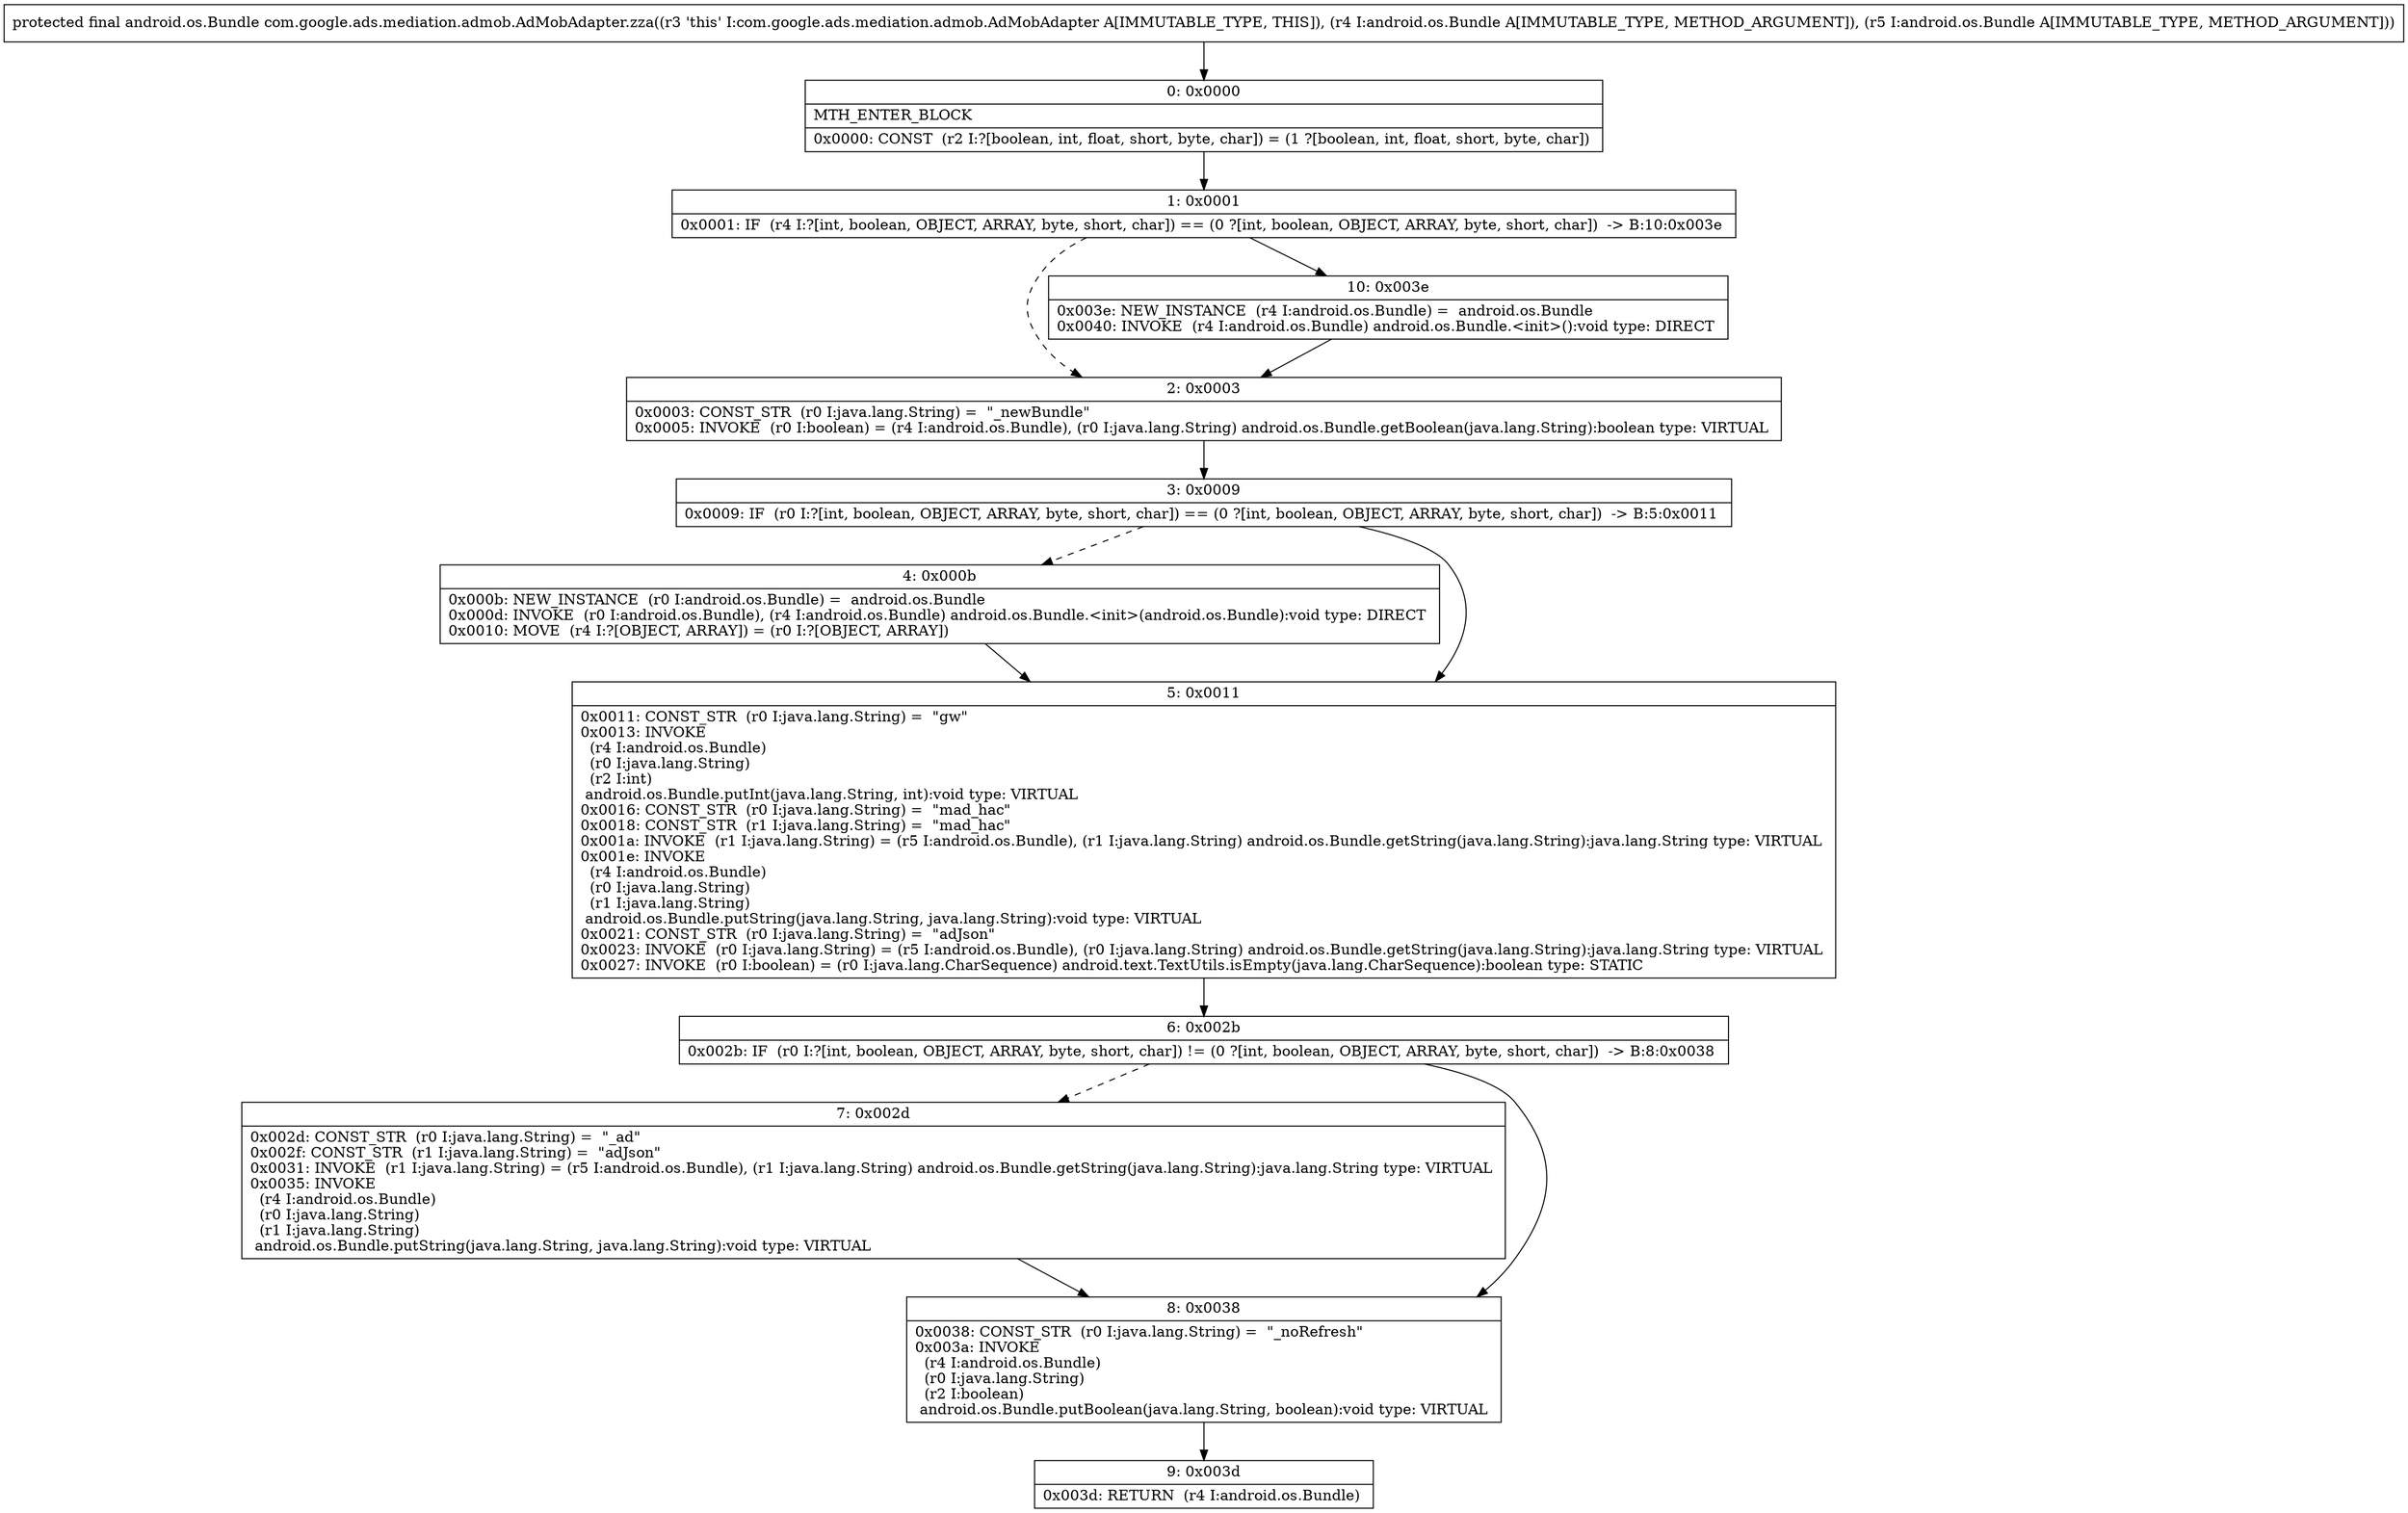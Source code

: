 digraph "CFG forcom.google.ads.mediation.admob.AdMobAdapter.zza(Landroid\/os\/Bundle;Landroid\/os\/Bundle;)Landroid\/os\/Bundle;" {
Node_0 [shape=record,label="{0\:\ 0x0000|MTH_ENTER_BLOCK\l|0x0000: CONST  (r2 I:?[boolean, int, float, short, byte, char]) = (1 ?[boolean, int, float, short, byte, char]) \l}"];
Node_1 [shape=record,label="{1\:\ 0x0001|0x0001: IF  (r4 I:?[int, boolean, OBJECT, ARRAY, byte, short, char]) == (0 ?[int, boolean, OBJECT, ARRAY, byte, short, char])  \-\> B:10:0x003e \l}"];
Node_2 [shape=record,label="{2\:\ 0x0003|0x0003: CONST_STR  (r0 I:java.lang.String) =  \"_newBundle\" \l0x0005: INVOKE  (r0 I:boolean) = (r4 I:android.os.Bundle), (r0 I:java.lang.String) android.os.Bundle.getBoolean(java.lang.String):boolean type: VIRTUAL \l}"];
Node_3 [shape=record,label="{3\:\ 0x0009|0x0009: IF  (r0 I:?[int, boolean, OBJECT, ARRAY, byte, short, char]) == (0 ?[int, boolean, OBJECT, ARRAY, byte, short, char])  \-\> B:5:0x0011 \l}"];
Node_4 [shape=record,label="{4\:\ 0x000b|0x000b: NEW_INSTANCE  (r0 I:android.os.Bundle) =  android.os.Bundle \l0x000d: INVOKE  (r0 I:android.os.Bundle), (r4 I:android.os.Bundle) android.os.Bundle.\<init\>(android.os.Bundle):void type: DIRECT \l0x0010: MOVE  (r4 I:?[OBJECT, ARRAY]) = (r0 I:?[OBJECT, ARRAY]) \l}"];
Node_5 [shape=record,label="{5\:\ 0x0011|0x0011: CONST_STR  (r0 I:java.lang.String) =  \"gw\" \l0x0013: INVOKE  \l  (r4 I:android.os.Bundle)\l  (r0 I:java.lang.String)\l  (r2 I:int)\l android.os.Bundle.putInt(java.lang.String, int):void type: VIRTUAL \l0x0016: CONST_STR  (r0 I:java.lang.String) =  \"mad_hac\" \l0x0018: CONST_STR  (r1 I:java.lang.String) =  \"mad_hac\" \l0x001a: INVOKE  (r1 I:java.lang.String) = (r5 I:android.os.Bundle), (r1 I:java.lang.String) android.os.Bundle.getString(java.lang.String):java.lang.String type: VIRTUAL \l0x001e: INVOKE  \l  (r4 I:android.os.Bundle)\l  (r0 I:java.lang.String)\l  (r1 I:java.lang.String)\l android.os.Bundle.putString(java.lang.String, java.lang.String):void type: VIRTUAL \l0x0021: CONST_STR  (r0 I:java.lang.String) =  \"adJson\" \l0x0023: INVOKE  (r0 I:java.lang.String) = (r5 I:android.os.Bundle), (r0 I:java.lang.String) android.os.Bundle.getString(java.lang.String):java.lang.String type: VIRTUAL \l0x0027: INVOKE  (r0 I:boolean) = (r0 I:java.lang.CharSequence) android.text.TextUtils.isEmpty(java.lang.CharSequence):boolean type: STATIC \l}"];
Node_6 [shape=record,label="{6\:\ 0x002b|0x002b: IF  (r0 I:?[int, boolean, OBJECT, ARRAY, byte, short, char]) != (0 ?[int, boolean, OBJECT, ARRAY, byte, short, char])  \-\> B:8:0x0038 \l}"];
Node_7 [shape=record,label="{7\:\ 0x002d|0x002d: CONST_STR  (r0 I:java.lang.String) =  \"_ad\" \l0x002f: CONST_STR  (r1 I:java.lang.String) =  \"adJson\" \l0x0031: INVOKE  (r1 I:java.lang.String) = (r5 I:android.os.Bundle), (r1 I:java.lang.String) android.os.Bundle.getString(java.lang.String):java.lang.String type: VIRTUAL \l0x0035: INVOKE  \l  (r4 I:android.os.Bundle)\l  (r0 I:java.lang.String)\l  (r1 I:java.lang.String)\l android.os.Bundle.putString(java.lang.String, java.lang.String):void type: VIRTUAL \l}"];
Node_8 [shape=record,label="{8\:\ 0x0038|0x0038: CONST_STR  (r0 I:java.lang.String) =  \"_noRefresh\" \l0x003a: INVOKE  \l  (r4 I:android.os.Bundle)\l  (r0 I:java.lang.String)\l  (r2 I:boolean)\l android.os.Bundle.putBoolean(java.lang.String, boolean):void type: VIRTUAL \l}"];
Node_9 [shape=record,label="{9\:\ 0x003d|0x003d: RETURN  (r4 I:android.os.Bundle) \l}"];
Node_10 [shape=record,label="{10\:\ 0x003e|0x003e: NEW_INSTANCE  (r4 I:android.os.Bundle) =  android.os.Bundle \l0x0040: INVOKE  (r4 I:android.os.Bundle) android.os.Bundle.\<init\>():void type: DIRECT \l}"];
MethodNode[shape=record,label="{protected final android.os.Bundle com.google.ads.mediation.admob.AdMobAdapter.zza((r3 'this' I:com.google.ads.mediation.admob.AdMobAdapter A[IMMUTABLE_TYPE, THIS]), (r4 I:android.os.Bundle A[IMMUTABLE_TYPE, METHOD_ARGUMENT]), (r5 I:android.os.Bundle A[IMMUTABLE_TYPE, METHOD_ARGUMENT])) }"];
MethodNode -> Node_0;
Node_0 -> Node_1;
Node_1 -> Node_2[style=dashed];
Node_1 -> Node_10;
Node_2 -> Node_3;
Node_3 -> Node_4[style=dashed];
Node_3 -> Node_5;
Node_4 -> Node_5;
Node_5 -> Node_6;
Node_6 -> Node_7[style=dashed];
Node_6 -> Node_8;
Node_7 -> Node_8;
Node_8 -> Node_9;
Node_10 -> Node_2;
}

